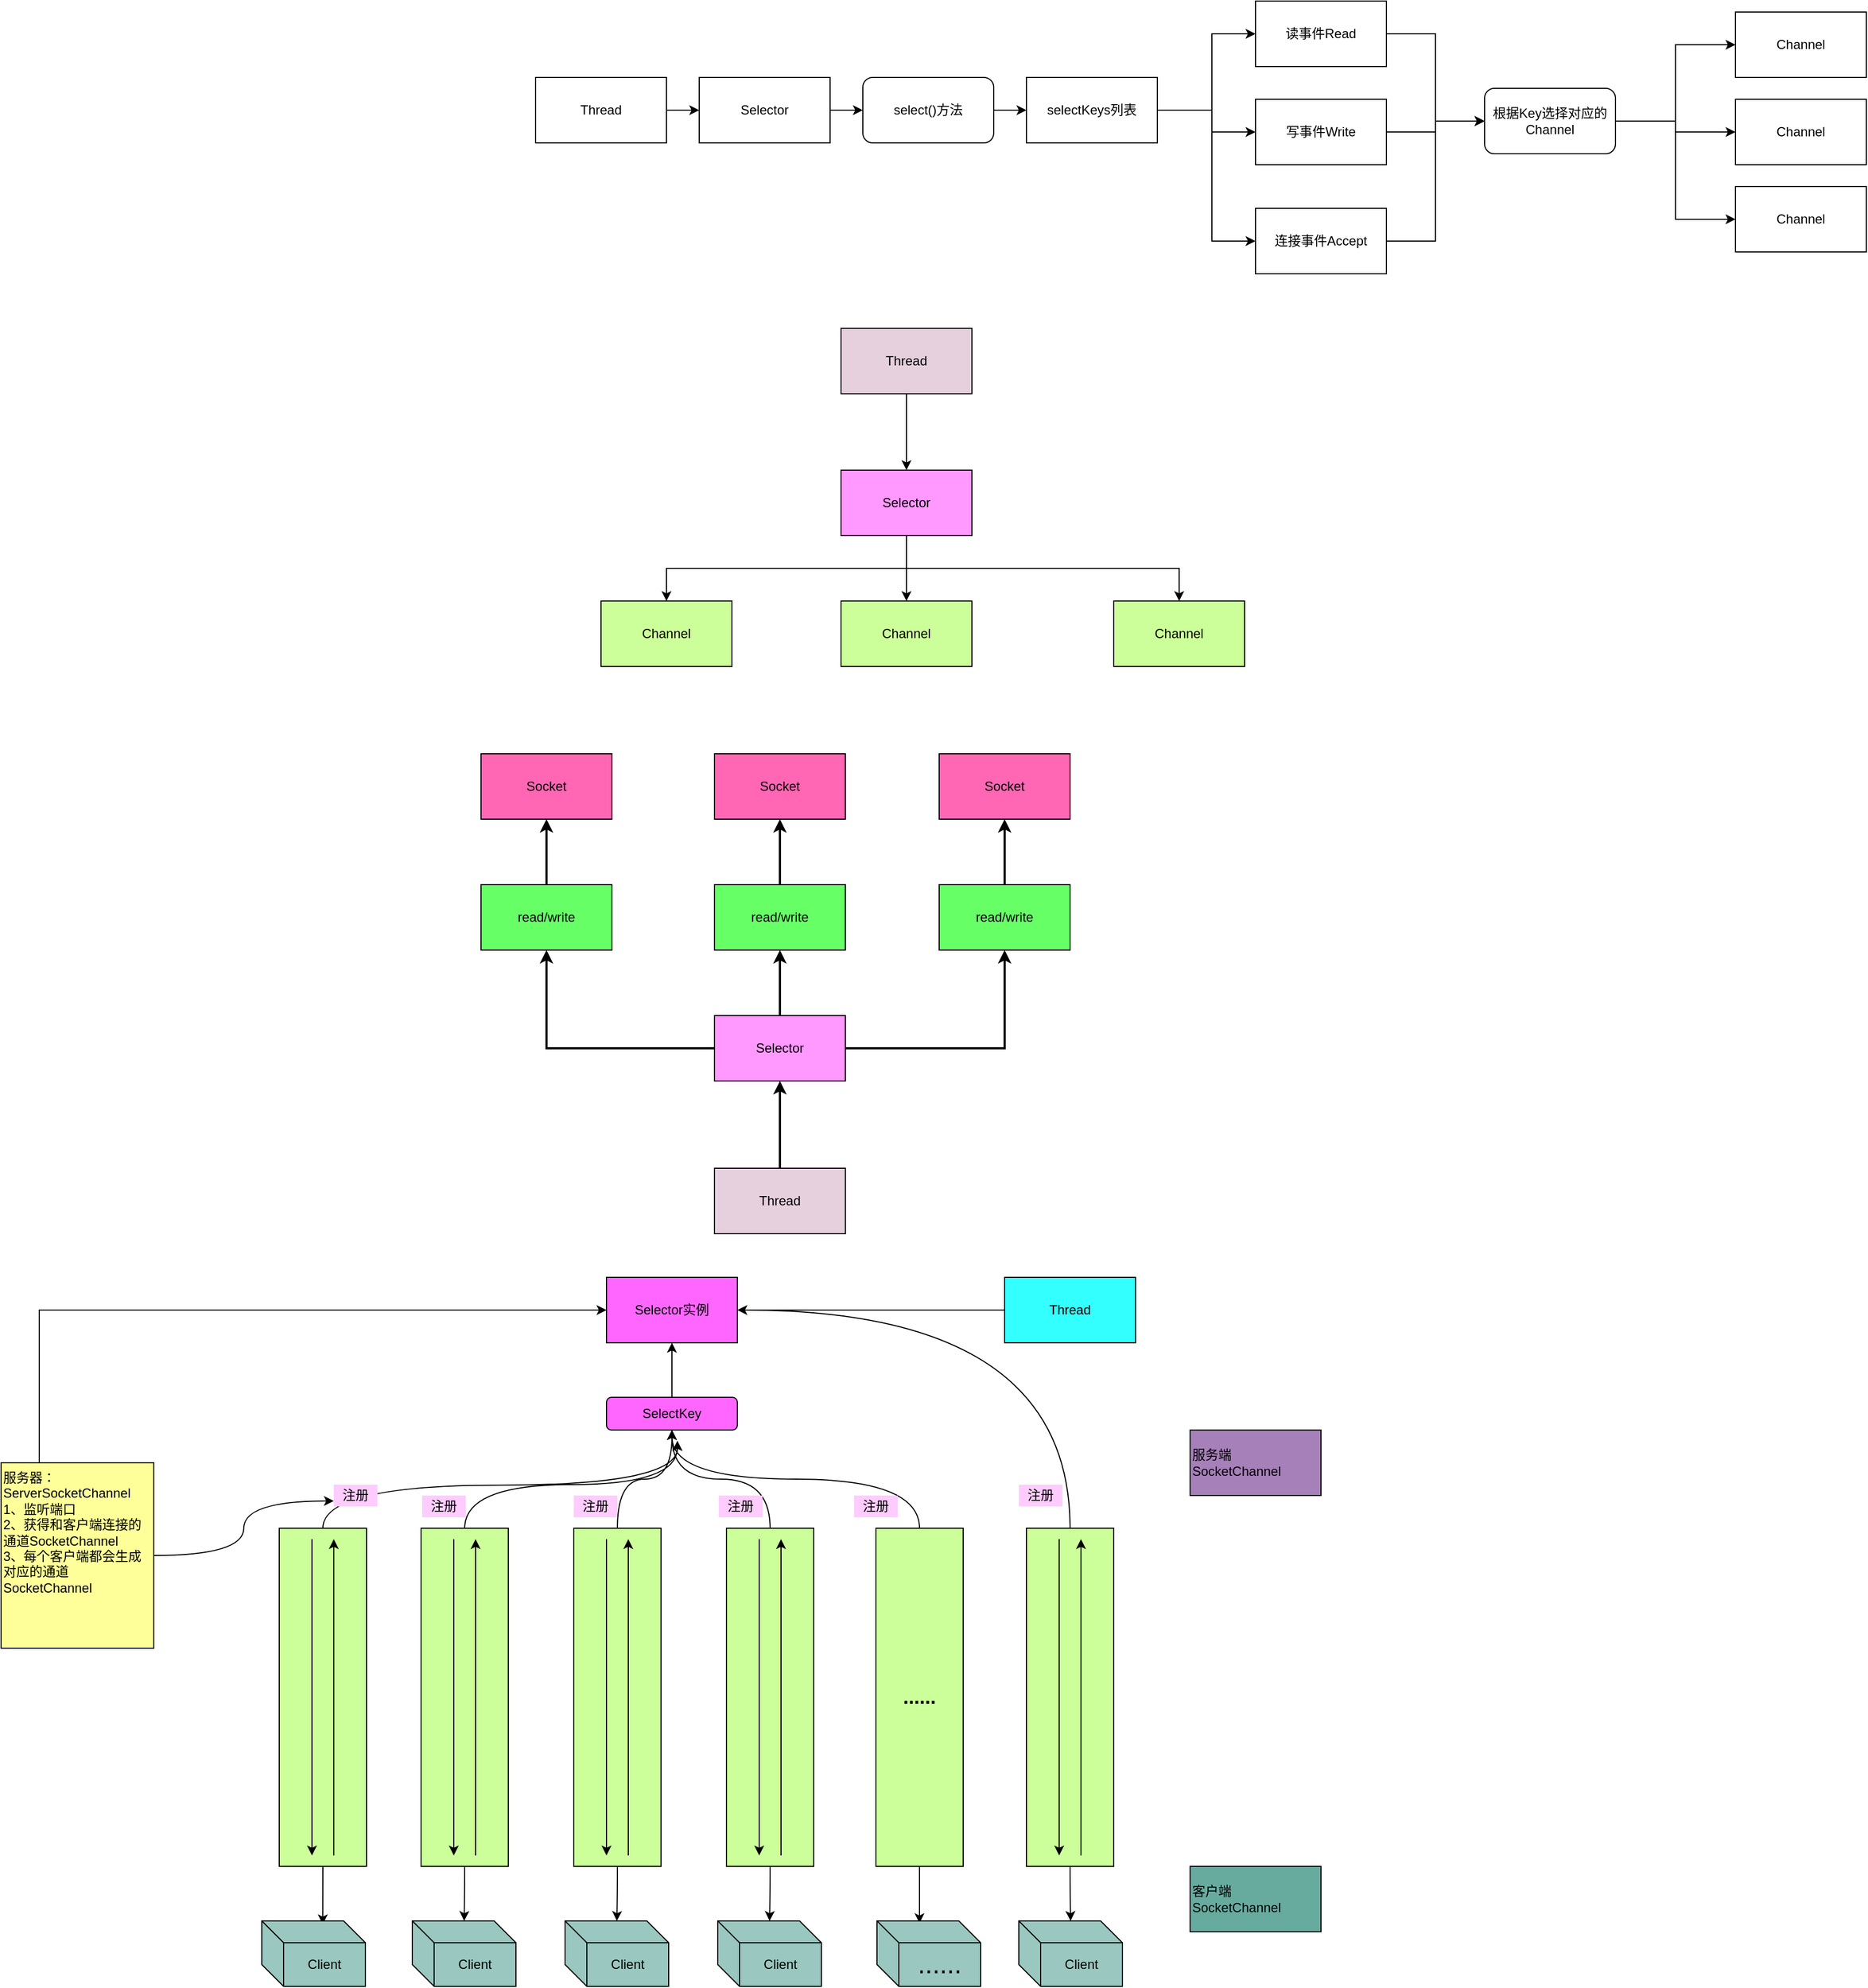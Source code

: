 <mxGraphModel dx="1642" dy="538" grid="1" gridSize="10" guides="1" tooltips="1" connect="1" arrows="1" fold="1" page="1" pageScale="1" pageWidth="827" pageHeight="1169" background="#ffffff"><root><mxCell id="0"/><mxCell id="1" parent="0"/><mxCell id="4" style="edgeStyle=orthogonalEdgeStyle;rounded=0;html=1;jettySize=auto;orthogonalLoop=1;" parent="1" source="2" target="3" edge="1"><mxGeometry relative="1" as="geometry"/></mxCell><mxCell id="2" value="Thread" style="rounded=0;whiteSpace=wrap;html=1;" parent="1" vertex="1"><mxGeometry x="130" y="150" width="120" height="60" as="geometry"/></mxCell><mxCell id="6" style="edgeStyle=orthogonalEdgeStyle;rounded=0;html=1;entryX=0;entryY=0.5;jettySize=auto;orthogonalLoop=1;" parent="1" source="3" target="5" edge="1"><mxGeometry relative="1" as="geometry"/></mxCell><mxCell id="3" value="Selector" style="rounded=0;whiteSpace=wrap;html=1;" parent="1" vertex="1"><mxGeometry x="280" y="150" width="120" height="60" as="geometry"/></mxCell><mxCell id="9" style="edgeStyle=orthogonalEdgeStyle;rounded=0;html=1;entryX=0;entryY=0.5;jettySize=auto;orthogonalLoop=1;" parent="1" source="5" target="7" edge="1"><mxGeometry relative="1" as="geometry"/></mxCell><mxCell id="5" value="select()方法" style="rounded=1;whiteSpace=wrap;html=1;" parent="1" vertex="1"><mxGeometry x="430" y="150" width="120" height="60" as="geometry"/></mxCell><mxCell id="10" style="edgeStyle=orthogonalEdgeStyle;rounded=0;html=1;jettySize=auto;orthogonalLoop=1;entryX=0;entryY=0.5;" parent="1" source="7" target="8" edge="1"><mxGeometry relative="1" as="geometry"><Array as="points"><mxPoint x="750" y="180"/><mxPoint x="750" y="110"/></Array></mxGeometry></mxCell><mxCell id="13" style="edgeStyle=orthogonalEdgeStyle;rounded=0;html=1;entryX=0;entryY=0.5;jettySize=auto;orthogonalLoop=1;" parent="1" source="7" target="11" edge="1"><mxGeometry relative="1" as="geometry"><Array as="points"><mxPoint x="750" y="180"/><mxPoint x="750" y="200"/></Array></mxGeometry></mxCell><mxCell id="14" style="edgeStyle=orthogonalEdgeStyle;rounded=0;html=1;entryX=0;entryY=0.5;jettySize=auto;orthogonalLoop=1;" parent="1" source="7" target="12" edge="1"><mxGeometry relative="1" as="geometry"><Array as="points"><mxPoint x="750" y="180"/><mxPoint x="750" y="300"/></Array></mxGeometry></mxCell><mxCell id="7" value="selectKeys列表" style="rounded=0;whiteSpace=wrap;html=1;" parent="1" vertex="1"><mxGeometry x="580" y="150" width="120" height="60" as="geometry"/></mxCell><mxCell id="17" style="edgeStyle=orthogonalEdgeStyle;rounded=0;html=1;entryX=0;entryY=0.5;jettySize=auto;orthogonalLoop=1;" parent="1" source="8" target="15" edge="1"><mxGeometry relative="1" as="geometry"/></mxCell><mxCell id="8" value="读事件Read" style="rounded=0;whiteSpace=wrap;html=1;" parent="1" vertex="1"><mxGeometry x="790" y="80" width="120" height="60" as="geometry"/></mxCell><mxCell id="18" style="edgeStyle=orthogonalEdgeStyle;rounded=0;html=1;entryX=0;entryY=0.5;jettySize=auto;orthogonalLoop=1;" parent="1" source="11" target="15" edge="1"><mxGeometry relative="1" as="geometry"/></mxCell><mxCell id="11" value="写事件Write" style="rounded=0;whiteSpace=wrap;html=1;" parent="1" vertex="1"><mxGeometry x="790" y="170" width="120" height="60" as="geometry"/></mxCell><mxCell id="19" style="edgeStyle=orthogonalEdgeStyle;rounded=0;html=1;entryX=0;entryY=0.5;jettySize=auto;orthogonalLoop=1;" parent="1" source="12" target="15" edge="1"><mxGeometry relative="1" as="geometry"/></mxCell><mxCell id="12" value="连接事件Accept" style="rounded=0;whiteSpace=wrap;html=1;" parent="1" vertex="1"><mxGeometry x="790" y="270" width="120" height="60" as="geometry"/></mxCell><mxCell id="22" style="edgeStyle=orthogonalEdgeStyle;rounded=0;html=1;entryX=0;entryY=0.5;jettySize=auto;orthogonalLoop=1;" parent="1" source="15" target="16" edge="1"><mxGeometry relative="1" as="geometry"/></mxCell><mxCell id="23" style="edgeStyle=orthogonalEdgeStyle;rounded=0;html=1;jettySize=auto;orthogonalLoop=1;" parent="1" source="15" target="20" edge="1"><mxGeometry relative="1" as="geometry"/></mxCell><mxCell id="24" style="edgeStyle=orthogonalEdgeStyle;rounded=0;html=1;entryX=0;entryY=0.5;jettySize=auto;orthogonalLoop=1;" parent="1" source="15" target="21" edge="1"><mxGeometry relative="1" as="geometry"/></mxCell><mxCell id="15" value="根据Key选择对应的Channel" style="rounded=1;whiteSpace=wrap;html=1;" parent="1" vertex="1"><mxGeometry x="1000" y="160" width="120" height="60" as="geometry"/></mxCell><mxCell id="16" value="Channel" style="rounded=0;whiteSpace=wrap;html=1;" parent="1" vertex="1"><mxGeometry x="1230" y="90" width="120" height="60" as="geometry"/></mxCell><mxCell id="20" value="Channel" style="rounded=0;whiteSpace=wrap;html=1;" parent="1" vertex="1"><mxGeometry x="1230" y="170" width="120" height="60" as="geometry"/></mxCell><mxCell id="21" value="Channel" style="rounded=0;whiteSpace=wrap;html=1;" parent="1" vertex="1"><mxGeometry x="1230" y="250" width="120" height="60" as="geometry"/></mxCell><mxCell id="29" style="edgeStyle=orthogonalEdgeStyle;rounded=0;html=1;entryX=0.5;entryY=0;jettySize=auto;orthogonalLoop=1;" parent="1" source="25" target="26" edge="1"><mxGeometry relative="1" as="geometry"/></mxCell><mxCell id="25" value="Thread" style="rounded=0;whiteSpace=wrap;html=1;fillColor=#E6D0DE;" parent="1" vertex="1"><mxGeometry x="410" y="380" width="120" height="60" as="geometry"/></mxCell><mxCell id="30" style="edgeStyle=orthogonalEdgeStyle;rounded=0;html=1;entryX=0.5;entryY=0;jettySize=auto;orthogonalLoop=1;" parent="1" source="26" target="28" edge="1"><mxGeometry relative="1" as="geometry"/></mxCell><mxCell id="31" style="edgeStyle=orthogonalEdgeStyle;rounded=0;html=1;entryX=0.5;entryY=0;jettySize=auto;orthogonalLoop=1;exitX=0.5;exitY=1;" parent="1" source="26" target="27" edge="1"><mxGeometry relative="1" as="geometry"><Array as="points"><mxPoint x="470" y="600"/><mxPoint x="250" y="600"/></Array></mxGeometry></mxCell><mxCell id="33" style="edgeStyle=orthogonalEdgeStyle;rounded=0;html=1;jettySize=auto;orthogonalLoop=1;exitX=0.5;exitY=1;" parent="1" source="26" target="32" edge="1"><mxGeometry relative="1" as="geometry"><Array as="points"><mxPoint x="470" y="600"/><mxPoint x="720" y="600"/></Array></mxGeometry></mxCell><mxCell id="26" value="Selector" style="rounded=0;whiteSpace=wrap;html=1;fillColor=#FF99FF;" parent="1" vertex="1"><mxGeometry x="410" y="510" width="120" height="60" as="geometry"/></mxCell><mxCell id="27" value="Channel" style="rounded=0;whiteSpace=wrap;html=1;fillColor=#CCFF99;" parent="1" vertex="1"><mxGeometry x="190" y="630" width="120" height="60" as="geometry"/></mxCell><mxCell id="28" value="Channel" style="rounded=0;whiteSpace=wrap;html=1;fillColor=#CCFF99;" parent="1" vertex="1"><mxGeometry x="410" y="630" width="120" height="60" as="geometry"/></mxCell><mxCell id="32" value="Channel" style="rounded=0;whiteSpace=wrap;html=1;fillColor=#CCFF99;" parent="1" vertex="1"><mxGeometry x="660" y="630" width="120" height="60" as="geometry"/></mxCell><mxCell id="42" style="edgeStyle=orthogonalEdgeStyle;rounded=0;html=1;entryX=0.5;entryY=1;jettySize=auto;orthogonalLoop=1;strokeWidth=2;" parent="1" source="34" target="35" edge="1"><mxGeometry relative="1" as="geometry"/></mxCell><mxCell id="34" value="Thread" style="rounded=0;whiteSpace=wrap;html=1;fillColor=#E6D0DE;" parent="1" vertex="1"><mxGeometry x="294" y="1150" width="120" height="60" as="geometry"/></mxCell><mxCell id="43" style="edgeStyle=orthogonalEdgeStyle;rounded=0;html=1;entryX=0.5;entryY=1;jettySize=auto;orthogonalLoop=1;strokeWidth=2;" parent="1" source="35" target="37" edge="1"><mxGeometry relative="1" as="geometry"/></mxCell><mxCell id="44" style="edgeStyle=orthogonalEdgeStyle;rounded=0;html=1;entryX=0.5;entryY=1;jettySize=auto;orthogonalLoop=1;strokeWidth=2;" parent="1" source="35" target="38" edge="1"><mxGeometry relative="1" as="geometry"/></mxCell><mxCell id="45" style="edgeStyle=orthogonalEdgeStyle;rounded=0;html=1;entryX=0.5;entryY=1;jettySize=auto;orthogonalLoop=1;strokeWidth=2;" parent="1" source="35" target="36" edge="1"><mxGeometry relative="1" as="geometry"/></mxCell><mxCell id="35" value="Selector" style="rounded=0;whiteSpace=wrap;html=1;fillColor=#FF99FF;" parent="1" vertex="1"><mxGeometry x="294" y="1010" width="120" height="60" as="geometry"/></mxCell><mxCell id="46" style="edgeStyle=orthogonalEdgeStyle;rounded=0;html=1;entryX=0.5;entryY=1;jettySize=auto;orthogonalLoop=1;strokeWidth=2;" parent="1" source="36" target="39" edge="1"><mxGeometry relative="1" as="geometry"/></mxCell><mxCell id="36" value="read/write" style="rounded=0;whiteSpace=wrap;html=1;fillColor=#66FF66;" parent="1" vertex="1"><mxGeometry x="80" y="890" width="120" height="60" as="geometry"/></mxCell><mxCell id="47" style="edgeStyle=orthogonalEdgeStyle;rounded=0;html=1;entryX=0.5;entryY=1;jettySize=auto;orthogonalLoop=1;strokeWidth=2;" parent="1" source="37" target="40" edge="1"><mxGeometry relative="1" as="geometry"/></mxCell><mxCell id="37" value="&lt;span&gt;read/write&lt;/span&gt;" style="rounded=0;whiteSpace=wrap;html=1;fillColor=#66FF66;" parent="1" vertex="1"><mxGeometry x="294" y="890" width="120" height="60" as="geometry"/></mxCell><mxCell id="48" style="edgeStyle=orthogonalEdgeStyle;rounded=0;html=1;entryX=0.5;entryY=1;jettySize=auto;orthogonalLoop=1;strokeWidth=2;" parent="1" source="38" target="41" edge="1"><mxGeometry relative="1" as="geometry"/></mxCell><mxCell id="38" value="&lt;span&gt;read/write&lt;/span&gt;" style="rounded=0;whiteSpace=wrap;html=1;fillColor=#66FF66;" parent="1" vertex="1"><mxGeometry x="500" y="890" width="120" height="60" as="geometry"/></mxCell><mxCell id="39" value="Socket" style="rounded=0;whiteSpace=wrap;html=1;fillColor=#FF66B3;" parent="1" vertex="1"><mxGeometry x="80" y="770" width="120" height="60" as="geometry"/></mxCell><mxCell id="40" value="Socket" style="rounded=0;whiteSpace=wrap;html=1;fillColor=#FF66B3;" parent="1" vertex="1"><mxGeometry x="294" y="770" width="120" height="60" as="geometry"/></mxCell><mxCell id="41" value="Socket" style="rounded=0;whiteSpace=wrap;html=1;fillColor=#FF66B3;" parent="1" vertex="1"><mxGeometry x="500" y="770" width="120" height="60" as="geometry"/></mxCell><mxCell id="99" style="edgeStyle=orthogonalEdgeStyle;curved=1;rounded=0;html=1;entryX=0;entryY=0.5;jettySize=auto;orthogonalLoop=1;endArrow=none;endFill=0;" parent="1" source="49" target="50" edge="1"><mxGeometry relative="1" as="geometry"/></mxCell><mxCell id="49" value="Selector实例" style="rounded=0;whiteSpace=wrap;html=1;fillColor=#FF66FF;" parent="1" vertex="1"><mxGeometry x="195" y="1250" width="120" height="60" as="geometry"/></mxCell><mxCell id="50" value="Thread" style="rounded=0;whiteSpace=wrap;html=1;fillColor=#33FFFF;" parent="1" vertex="1"><mxGeometry x="560" y="1250" width="120" height="60" as="geometry"/></mxCell><mxCell id="110" style="edgeStyle=orthogonalEdgeStyle;curved=1;rounded=0;html=1;entryX=0.5;entryY=1;endArrow=classic;endFill=1;jettySize=auto;orthogonalLoop=1;" parent="1" source="51" target="49" edge="1"><mxGeometry relative="1" as="geometry"/></mxCell><mxCell id="51" value="SelectKey" style="rounded=1;whiteSpace=wrap;html=1;fillColor=#FF66FF;" parent="1" vertex="1"><mxGeometry x="195" y="1360" width="120" height="30" as="geometry"/></mxCell><mxCell id="92" style="edgeStyle=orthogonalEdgeStyle;rounded=0;html=1;jettySize=auto;orthogonalLoop=1;exitX=0.5;exitY=0;curved=1;" parent="1" source="52" edge="1"><mxGeometry relative="1" as="geometry"><mxPoint x="260" y="1400" as="targetPoint"/></mxGeometry></mxCell><mxCell id="111" style="edgeStyle=orthogonalEdgeStyle;curved=1;rounded=0;html=1;entryX=0.588;entryY=0.052;entryPerimeter=0;endArrow=classic;endFill=1;jettySize=auto;orthogonalLoop=1;" parent="1" source="52" target="85" edge="1"><mxGeometry relative="1" as="geometry"/></mxCell><mxCell id="52" value="" style="rounded=0;whiteSpace=wrap;html=1;fillColor=#CCFF99;" parent="1" vertex="1"><mxGeometry x="-105" y="1480" width="80" height="310" as="geometry"/></mxCell><mxCell id="58" value="" style="group" parent="1" vertex="1" connectable="0"><mxGeometry x="-75" y="1490" width="20" height="290" as="geometry"/></mxCell><mxCell id="56" value="" style="endArrow=classic;html=1;" parent="58" edge="1"><mxGeometry width="50" height="50" relative="1" as="geometry"><mxPoint as="sourcePoint"/><mxPoint y="290" as="targetPoint"/></mxGeometry></mxCell><mxCell id="57" value="" style="endArrow=classic;html=1;" parent="58" edge="1"><mxGeometry width="50" height="50" relative="1" as="geometry"><mxPoint x="20" y="290" as="sourcePoint"/><mxPoint x="20" as="targetPoint"/></mxGeometry></mxCell><mxCell id="93" style="edgeStyle=orthogonalEdgeStyle;curved=1;rounded=0;html=1;jettySize=auto;orthogonalLoop=1;exitX=0.5;exitY=0;" parent="1" source="62" edge="1"><mxGeometry relative="1" as="geometry"><mxPoint x="260" y="1400" as="targetPoint"/><Array as="points"><mxPoint x="65" y="1440"/><mxPoint x="260" y="1440"/></Array></mxGeometry></mxCell><mxCell id="112" style="edgeStyle=orthogonalEdgeStyle;curved=1;rounded=0;html=1;entryX=0.5;entryY=0;endArrow=classic;endFill=1;jettySize=auto;orthogonalLoop=1;" parent="1" source="62" target="86" edge="1"><mxGeometry relative="1" as="geometry"/></mxCell><mxCell id="62" value="" style="rounded=0;whiteSpace=wrap;html=1;fillColor=#CCFF99;" parent="1" vertex="1"><mxGeometry x="25" y="1480" width="80" height="310" as="geometry"/></mxCell><mxCell id="63" value="" style="group" parent="1" vertex="1" connectable="0"><mxGeometry x="55" y="1490" width="20" height="290" as="geometry"/></mxCell><mxCell id="64" value="" style="endArrow=classic;html=1;" parent="63" edge="1"><mxGeometry width="50" height="50" relative="1" as="geometry"><mxPoint as="sourcePoint"/><mxPoint y="290" as="targetPoint"/></mxGeometry></mxCell><mxCell id="65" value="" style="endArrow=classic;html=1;" parent="63" edge="1"><mxGeometry width="50" height="50" relative="1" as="geometry"><mxPoint x="20" y="290" as="sourcePoint"/><mxPoint x="20" as="targetPoint"/></mxGeometry></mxCell><mxCell id="95" style="edgeStyle=orthogonalEdgeStyle;curved=1;rounded=0;html=1;entryX=0.5;entryY=1;jettySize=auto;orthogonalLoop=1;" parent="1" source="66" target="51" edge="1"><mxGeometry relative="1" as="geometry"/></mxCell><mxCell id="113" style="edgeStyle=orthogonalEdgeStyle;curved=1;rounded=0;html=1;entryX=0.5;entryY=0;endArrow=classic;endFill=1;jettySize=auto;orthogonalLoop=1;" parent="1" source="66" target="87" edge="1"><mxGeometry relative="1" as="geometry"/></mxCell><mxCell id="66" value="" style="rounded=0;whiteSpace=wrap;html=1;fillColor=#CCFF99;" parent="1" vertex="1"><mxGeometry x="165" y="1480" width="80" height="310" as="geometry"/></mxCell><mxCell id="67" value="" style="group" parent="1" vertex="1" connectable="0"><mxGeometry x="195" y="1490" width="20" height="290" as="geometry"/></mxCell><mxCell id="68" value="" style="endArrow=classic;html=1;" parent="67" edge="1"><mxGeometry width="50" height="50" relative="1" as="geometry"><mxPoint as="sourcePoint"/><mxPoint y="290" as="targetPoint"/></mxGeometry></mxCell><mxCell id="69" value="" style="endArrow=classic;html=1;" parent="67" edge="1"><mxGeometry width="50" height="50" relative="1" as="geometry"><mxPoint x="20" y="290" as="sourcePoint"/><mxPoint x="20" as="targetPoint"/></mxGeometry></mxCell><mxCell id="96" style="edgeStyle=orthogonalEdgeStyle;curved=1;rounded=0;html=1;entryX=0.5;entryY=1;jettySize=auto;orthogonalLoop=1;" parent="1" source="70" target="51" edge="1"><mxGeometry relative="1" as="geometry"/></mxCell><mxCell id="114" style="edgeStyle=orthogonalEdgeStyle;curved=1;rounded=0;html=1;entryX=0.5;entryY=0;endArrow=classic;endFill=1;jettySize=auto;orthogonalLoop=1;" parent="1" source="70" target="88" edge="1"><mxGeometry relative="1" as="geometry"/></mxCell><mxCell id="70" value="" style="rounded=0;whiteSpace=wrap;html=1;fillColor=#CCFF99;" parent="1" vertex="1"><mxGeometry x="305" y="1480" width="80" height="310" as="geometry"/></mxCell><mxCell id="71" value="" style="group" parent="1" vertex="1" connectable="0"><mxGeometry x="335" y="1490" width="20" height="290" as="geometry"/></mxCell><mxCell id="72" value="" style="endArrow=classic;html=1;" parent="71" edge="1"><mxGeometry width="50" height="50" relative="1" as="geometry"><mxPoint as="sourcePoint"/><mxPoint y="290" as="targetPoint"/></mxGeometry></mxCell><mxCell id="73" value="" style="endArrow=classic;html=1;" parent="71" edge="1"><mxGeometry width="50" height="50" relative="1" as="geometry"><mxPoint x="20" y="290" as="sourcePoint"/><mxPoint x="20" as="targetPoint"/></mxGeometry></mxCell><mxCell id="100" style="edgeStyle=orthogonalEdgeStyle;curved=1;rounded=0;html=1;entryX=1;entryY=0.5;endArrow=classic;endFill=1;jettySize=auto;orthogonalLoop=1;exitX=0.5;exitY=0;" parent="1" source="74" target="49" edge="1"><mxGeometry relative="1" as="geometry"><Array as="points"><mxPoint x="620" y="1280"/></Array></mxGeometry></mxCell><mxCell id="116" style="edgeStyle=orthogonalEdgeStyle;curved=1;rounded=0;html=1;entryX=0.5;entryY=0;endArrow=classic;endFill=1;jettySize=auto;orthogonalLoop=1;" parent="1" source="74" target="89" edge="1"><mxGeometry relative="1" as="geometry"/></mxCell><mxCell id="74" value="" style="rounded=0;whiteSpace=wrap;html=1;fillColor=#CCFF99;" parent="1" vertex="1"><mxGeometry x="580" y="1480" width="80" height="310" as="geometry"/></mxCell><mxCell id="75" value="" style="group" parent="1" vertex="1" connectable="0"><mxGeometry x="610" y="1490" width="20" height="290" as="geometry"/></mxCell><mxCell id="76" value="" style="endArrow=classic;html=1;" parent="75" edge="1"><mxGeometry width="50" height="50" relative="1" as="geometry"><mxPoint as="sourcePoint"/><mxPoint y="290" as="targetPoint"/></mxGeometry></mxCell><mxCell id="77" value="" style="endArrow=classic;html=1;" parent="75" edge="1"><mxGeometry width="50" height="50" relative="1" as="geometry"><mxPoint x="20" y="290" as="sourcePoint"/><mxPoint x="20" as="targetPoint"/></mxGeometry></mxCell><mxCell id="97" style="edgeStyle=orthogonalEdgeStyle;curved=1;rounded=0;html=1;entryX=0.5;entryY=1;jettySize=auto;orthogonalLoop=1;exitX=0.5;exitY=0;" parent="1" source="78" target="51" edge="1"><mxGeometry relative="1" as="geometry"><Array as="points"><mxPoint x="482" y="1435"/><mxPoint x="255" y="1435"/></Array></mxGeometry></mxCell><mxCell id="115" style="edgeStyle=orthogonalEdgeStyle;curved=1;rounded=0;html=1;entryX=0.41;entryY=0.034;entryPerimeter=0;endArrow=classic;endFill=1;jettySize=auto;orthogonalLoop=1;" parent="1" source="78" target="90" edge="1"><mxGeometry relative="1" as="geometry"/></mxCell><mxCell id="78" value="&lt;b&gt;&lt;font style=&quot;font-size: 18px&quot;&gt;......&lt;/font&gt;&lt;/b&gt;" style="rounded=0;whiteSpace=wrap;html=1;fillColor=#CCFF99;" parent="1" vertex="1"><mxGeometry x="442" y="1480" width="80" height="310" as="geometry"/></mxCell><mxCell id="91" style="edgeStyle=orthogonalEdgeStyle;rounded=0;html=1;entryX=0;entryY=0.5;jettySize=auto;orthogonalLoop=1;exitX=0.25;exitY=0;" parent="1" source="82" target="49" edge="1"><mxGeometry relative="1" as="geometry"><Array as="points"><mxPoint x="-325" y="1280"/></Array></mxGeometry></mxCell><mxCell id="102" style="edgeStyle=orthogonalEdgeStyle;curved=1;rounded=0;html=1;entryX=0;entryY=0.75;endArrow=classic;endFill=1;jettySize=auto;orthogonalLoop=1;" parent="1" source="82" target="101" edge="1"><mxGeometry relative="1" as="geometry"/></mxCell><mxCell id="82" value="服务器：&lt;div&gt;ServerSocketChannel&lt;/div&gt;&lt;div&gt;1、监听端口&lt;/div&gt;&lt;div&gt;2、获得和客户端连接的通道SocketChannel&lt;/div&gt;&lt;div&gt;3、每个客户端都会生成对应的通道SocketChannel&lt;/div&gt;" style="rounded=0;whiteSpace=wrap;html=1;align=left;horizontal=1;verticalAlign=top;fillColor=#FFFF99;" parent="1" vertex="1"><mxGeometry x="-360" y="1420" width="140" height="170" as="geometry"/></mxCell><mxCell id="83" value="服务端&lt;div&gt;SocketChannel&lt;/div&gt;" style="rounded=0;whiteSpace=wrap;html=1;align=left;fillColor=#A680B8;" parent="1" vertex="1"><mxGeometry x="730" y="1390" width="120" height="60" as="geometry"/></mxCell><mxCell id="84" value="客户端&lt;div&gt;SocketChannel&lt;/div&gt;" style="rounded=0;whiteSpace=wrap;html=1;align=left;fillColor=#67AB9F;" parent="1" vertex="1"><mxGeometry x="730" y="1790" width="120" height="60" as="geometry"/></mxCell><mxCell id="85" value="Client" style="shape=cube;whiteSpace=wrap;html=1;boundedLbl=1;align=center;fillColor=#9AC7BF;" parent="1" vertex="1"><mxGeometry x="-121" y="1840" width="95" height="60" as="geometry"/></mxCell><mxCell id="86" value="Client" style="shape=cube;whiteSpace=wrap;html=1;boundedLbl=1;align=center;fillColor=#9AC7BF;" parent="1" vertex="1"><mxGeometry x="17" y="1840" width="95" height="60" as="geometry"/></mxCell><mxCell id="87" value="Client" style="shape=cube;whiteSpace=wrap;html=1;boundedLbl=1;align=center;fillColor=#9AC7BF;" parent="1" vertex="1"><mxGeometry x="157" y="1840" width="95" height="60" as="geometry"/></mxCell><mxCell id="88" value="Client" style="shape=cube;whiteSpace=wrap;html=1;boundedLbl=1;align=center;fillColor=#9AC7BF;" parent="1" vertex="1"><mxGeometry x="297" y="1840" width="95" height="60" as="geometry"/></mxCell><mxCell id="89" value="Client" style="shape=cube;whiteSpace=wrap;html=1;boundedLbl=1;align=center;fillColor=#9AC7BF;" parent="1" vertex="1"><mxGeometry x="573" y="1840" width="95" height="60" as="geometry"/></mxCell><mxCell id="90" value="&lt;font style=&quot;font-size: 24px&quot;&gt;......&lt;/font&gt;" style="shape=cube;whiteSpace=wrap;html=1;boundedLbl=1;align=center;fillColor=#9AC7BF;" parent="1" vertex="1"><mxGeometry x="443" y="1840" width="95" height="60" as="geometry"/></mxCell><mxCell id="101" value="注册" style="text;html=1;strokeColor=none;fillColor=#FFCCFF;align=center;verticalAlign=middle;whiteSpace=wrap;rounded=0;" parent="1" vertex="1"><mxGeometry x="-55" y="1440" width="40" height="20" as="geometry"/></mxCell><mxCell id="103" value="注册" style="text;html=1;strokeColor=none;fillColor=#FFCCFF;align=center;verticalAlign=middle;whiteSpace=wrap;rounded=0;" parent="1" vertex="1"><mxGeometry x="26" y="1450" width="40" height="20" as="geometry"/></mxCell><mxCell id="106" value="注册" style="text;html=1;strokeColor=none;fillColor=#FFCCFF;align=center;verticalAlign=middle;whiteSpace=wrap;rounded=0;" parent="1" vertex="1"><mxGeometry x="165" y="1450" width="40" height="20" as="geometry"/></mxCell><mxCell id="107" value="注册" style="text;html=1;strokeColor=none;fillColor=#FFCCFF;align=center;verticalAlign=middle;whiteSpace=wrap;rounded=0;" parent="1" vertex="1"><mxGeometry x="298" y="1450" width="40" height="20" as="geometry"/></mxCell><mxCell id="108" value="注册" style="text;html=1;strokeColor=none;fillColor=#FFCCFF;align=center;verticalAlign=middle;whiteSpace=wrap;rounded=0;" parent="1" vertex="1"><mxGeometry x="422" y="1450" width="40" height="20" as="geometry"/></mxCell><mxCell id="109" value="注册" style="text;html=1;strokeColor=none;fillColor=#FFCCFF;align=center;verticalAlign=middle;whiteSpace=wrap;rounded=0;" parent="1" vertex="1"><mxGeometry x="573" y="1440" width="40" height="20" as="geometry"/></mxCell></root></mxGraphModel>